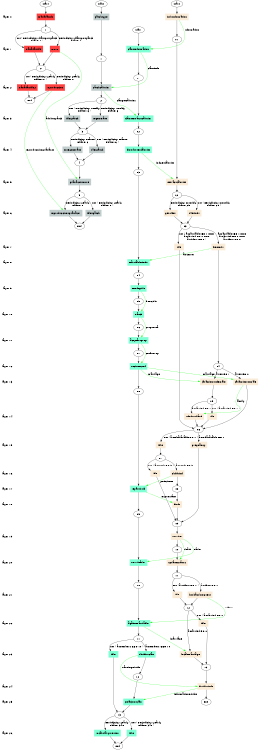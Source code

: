 digraph state_graph {
	rankdir=TB;
	size="8,5;"
	layer_0 [shape=plaintext, label="layer 0"];
	layer_1 [shape=plaintext, label="layer 1"];
	layer_0 -> layer_1 [style=invis];
	layer_2 [shape=plaintext, label="layer 2"];
	layer_1 -> layer_2 [style=invis];
	layer_3 [shape=plaintext, label="layer 3"];
	layer_2 -> layer_3 [style=invis];
	layer_4 [shape=plaintext, label="layer 4"];
	layer_3 -> layer_4 [style=invis];
	layer_5 [shape=plaintext, label="layer 5"];
	layer_4 -> layer_5 [style=invis];
	layer_6 [shape=plaintext, label="layer 6"];
	layer_5 -> layer_6 [style=invis];
	layer_7 [shape=plaintext, label="layer 7"];
	layer_6 -> layer_7 [style=invis];
	layer_8 [shape=plaintext, label="layer 8"];
	layer_7 -> layer_8 [style=invis];
	layer_9 [shape=plaintext, label="layer 9"];
	layer_8 -> layer_9 [style=invis];
	layer_10 [shape=plaintext, label="layer 10"];
	layer_9 -> layer_10 [style=invis];
	layer_11 [shape=plaintext, label="layer 11"];
	layer_10 -> layer_11 [style=invis];
	layer_12 [shape=plaintext, label="layer 12"];
	layer_11 -> layer_12 [style=invis];
	layer_13 [shape=plaintext, label="layer 13"];
	layer_12 -> layer_13 [style=invis];
	layer_14 [shape=plaintext, label="layer 14"];
	layer_13 -> layer_14 [style=invis];
	layer_15 [shape=plaintext, label="layer 15"];
	layer_14 -> layer_15 [style=invis];
	layer_16 [shape=plaintext, label="layer 16"];
	layer_15 -> layer_16 [style=invis];
	layer_17 [shape=plaintext, label="layer 17"];
	layer_16 -> layer_17 [style=invis];
	layer_18 [shape=plaintext, label="layer 18"];
	layer_17 -> layer_18 [style=invis];
	layer_19 [shape=plaintext, label="layer 19"];
	layer_18 -> layer_19 [style=invis];
	layer_20 [shape=plaintext, label="layer 20"];
	layer_19 -> layer_20 [style=invis];
	layer_21 [shape=plaintext, label="layer 21"];
	layer_20 -> layer_21 [style=invis];
	layer_22 [shape=plaintext, label="layer 22"];
	layer_21 -> layer_22 [style=invis];
	layer_23 [shape=plaintext, label="layer 23"];
	layer_22 -> layer_23 [style=invis];
	layer_24 [shape=plaintext, label="layer 24"];
	layer_23 -> layer_24 [style=invis];
	layer_25 [shape=plaintext, label="layer 25"];
	layer_24 -> layer_25 [style=invis];
	layer_26 [shape=plaintext, label="layer 26"];
	layer_25 -> layer_26 [style=invis];
	
	/* States */
	indv_end [label = "end"]
	indv_13 [label = "13"]
	indv_12 [label = "12"]
	indv_11 [label = "11"]
	indv_10 [label = "10"]
	indv_08 [label = "08"]
	indv_07 [label = "07"]
	indv_09 [label = "09"]
	indv_05 [label = "05"]
	indv_06 [label = "06"]
	indv_04 [label = "04"]
	indv_03 [label = "03"]
	indv_02 [label = "02"]
	indv_01 [label = "01"]
	indv_start [label = "start"]
	clan_end [label = "end"]
	clan_13 [label = "13"]
	clan_12 [label = "12"]
	clan_11 [label = "11"]
	clan_10 [label = "10"]
	clan_09 [label = "09"]
	clan_08 [label = "08"]
	clan_07 [label = "07"]
	clan_06 [label = "06"]
	clan_05 [label = "05"]
	clan_04 [label = "04"]
	clan_03 [label = "03"]
	clan_02 [label = "02"]
	clan_01 [label = "01"]
	clan_start [label = "start"]
	patch_end [label = "end"]
	patch_5 [label = "5"]
	patch_4 [label = "4"]
	patch_3 [label = "3"]
	patch_2 [label = "2"]
	patch_1 [label = "1"]
	patch_start [label = "start"]
	manada_guanacos_end [label = "end"]
	manada_guanacos_2 [label = "2"]
	manada_guanacos_1 [label = "1"]
	manada_guanacos_start [label = "start"]
	indv_indvInformation_start_01 [label = "indvInformation", shape = box,style=filled,color=antiquewhite];
	indv_extractcalories_01_02 [label = "extractcalories", shape = box,style=filled,color=antiquewhite];
	indv_getolder_02_03 [label = "getolder", shape = box,style=filled,color=antiquewhite];
	indv_idle_indv_02_03 [label = "idle_indv", shape = box,style=filled,color=antiquewhite];
	indv_freeIndv_03_04 [label = "freeIndv", shape = box,style=filled,color=antiquewhite];
	indv_idle_03_06 [label = "idle", shape = box,style=filled,color=antiquewhite];
	indv_casamiento_female_04_05 [label = "casamiento_female", shape = box,style=filled,color=antiquewhite];
	indv_casamiento_male_04_06 [label = "casamiento_male", shape = box,style=filled,color=antiquewhite];
	indv_info_husband_05_06 [label = "info_husband", shape = box,style=filled,color=antiquewhite];
	indv_idle_05_06 [label = "idle", shape = box,style=filled,color=antiquewhite];
	indv_pregnancy_06_09 [label = "pregnancy", shape = box,style=filled,color=antiquewhite];
	indv_idle_06_07 [label = "idle", shape = box,style=filled,color=antiquewhite];
	indv_child_inf_07_08 [label = "child_inf", shape = box,style=filled,color=antiquewhite];
	indv_idle_07_09 [label = "idle", shape = box,style=filled,color=antiquewhite];
	indv_birth_08_09 [label = "birth", shape = box,style=filled,color=antiquewhite];
	indv_survive_09_10 [label = "survive", shape = box,style=filled,color=antiquewhite];
	indv_update_status_10_11 [label = "update_status", shape = box,style=filled,color=antiquewhite];
	indv_husband_request_11_12 [label = "husband_request", shape = box,style=filled,color=antiquewhite];
	indv_idle_11_12 [label = "idle", shape = box,style=filled,color=antiquewhite];
	indv_local_marriage_12_13 [label = "local_marriage", shape = box,style=filled,color=antiquewhite];
	indv_idle_12_13 [label = "idle", shape = box,style=filled,color=antiquewhite];
	indv_dividir_info_13_end [label = "dividir_info", shape = box,style=filled,color=antiquewhite];
	clan_clan_Information_start_01 [label = "clan_Information", shape = box,style=filled,color=aquamarine];
	clan_clan_extract_calories_01_02 [label = "clan_extract_calories", shape = box,style=filled,color=aquamarine];
	clan_distribute_calories_02_03 [label = "distribute_calories", shape = box,style=filled,color=aquamarine];
	clan_marriable_indv_03_04 [label = "marriable_indv", shape = box,style=filled,color=aquamarine];
	clan_send_girls_04_05 [label = "send_girls", shape = box,style=filled,color=aquamarine];
	clan_match_05_06 [label = "match", shape = box,style=filled,color=aquamarine];
	clan_aceptar_prop_06_07 [label = "aceptar_prop", shape = box,style=filled,color=aquamarine];
	clan_recive_conf_07_08 [label = "recive_conf", shape = box,style=filled,color=aquamarine];
	clan_repartir_id_08_09 [label = "repartir_id", shape = box,style=filled,color=aquamarine];
	clan_new_leader_09_10 [label = "new_leader", shape = box,style=filled,color=aquamarine];
	clan_again_marriable_10_11 [label = "again_marriable", shape = box,style=filled,color=aquamarine];
	clan_dividir_clan_11_12 [label = "dividir_clan", shape = box,style=filled,color=aquamarine];
	clan_idle_11_13 [label = "idle", shape = box,style=filled,color=aquamarine];
	clan_creacion_clan_12_13 [label = "creacion_clan", shape = box,style=filled,color=aquamarine];
	clan_vocabulary_review_13_end [label = "vocabulary_review", shape = box,style=filled,color=aquamarine];
	clan_idle_13_end [label = "idle", shape = box,style=filled,color=aquamarine];
	patch_patchtype_start_1 [label = "patchtype", shape = box,style=filled,color=azure3];
	patch_patchcalories_1_2 [label = "patchcalories", shape = box,style=filled,color=azure3];
	patch_regenerate_2_3 [label = "regenerate", shape = box,style=filled,color=azure3];
	patch_idle_patch_2_3 [label = "idle_patch", shape = box,style=filled,color=azure3];
	patch_snregenerate_3_4 [label = "snregenerate", shape = box,style=filled,color=azure3];
	patch_idle_patch_3_4 [label = "idle_patch", shape = box,style=filled,color=azure3];
	patch_guanacos_move_4_5 [label = "guanacos_move", shape = box,style=filled,color=azure3];
	patch_reproduccion_guanacos_5_end [label = "reproduccion_guanacos", shape = box,style=filled,color=azure3];
	patch_idle_patch_5_end [label = "idle_patch", shape = box,style=filled,color=azure3];
	manada_guanacos_manadaInfo_start_1 [label = "manadaInfo", shape = box,style=filled,color=brown1];
	manada_guanacos_manada_idle_1_2 [label = "manada_idle", shape = box,style=filled,color=brown1];
	manada_guanacos_move_1_2 [label = "move", shape = box,style=filled,color=brown1];
	manada_guanacos_reproduccion_2_end [label = "reproduccion", shape = box,style=filled,color=brown1];
	manada_guanacos_manada_idle2_2_end [label = "manada_idle2", shape = box,style=filled,color=brown1];
	
	/* Transitions */
	indv_start -> indv_indvInformation_start_01;
	indv_indvInformation_start_01 -> indv_01;
	indv_01 -> indv_extractcalories_01_02;
	indv_extractcalories_01_02 -> indv_02;
	indv_02 -> indv_getolder_02_03 [ label = "Periodicity: monthly\nPhase: 29"];
	indv_getolder_02_03 -> indv_03;
	indv_02 -> indv_idle_indv_02_03 [ label = "not ( Periodicity: monthly\nPhase: 29 )"];
	indv_idle_indv_02_03 -> indv_03;
	indv_03 -> indv_freeIndv_03_04 [ label = "a.marriable EQ 1 AND\na.married EQ 0 AND\na.widow EQ 0"];
	indv_freeIndv_03_04 -> indv_04;
	indv_03 -> indv_idle_03_06 [ label = "not ( a.marriable EQ 1 AND\na.married EQ 0 AND\na.widow EQ 0 )"];
	indv_idle_03_06 -> indv_06;
	indv_04 -> indv_casamiento_female_04_05 [ label = "a.sex EQ 1"];
	indv_casamiento_female_04_05 -> indv_05;
	indv_04 -> indv_casamiento_male_04_06 [ label = "a.sex EQ 0"];
	indv_casamiento_male_04_06 -> indv_06;
	indv_05 -> indv_info_husband_05_06 [ label = "a.married EQ 1"];
	indv_info_husband_05_06 -> indv_06;
	indv_05 -> indv_idle_05_06 [ label = "not ( a.married EQ 1 )"];
	indv_idle_05_06 -> indv_06;
	indv_06 -> indv_pregnancy_06_09 [ label = "a.embarazable EQ 1"];
	indv_pregnancy_06_09 -> indv_09;
	indv_06 -> indv_idle_06_07 [ label = "not ( a.embarazable EQ 1 )"];
	indv_idle_06_07 -> indv_07;
	indv_07 -> indv_child_inf_07_08 [ label = "a.month EQ 9"];
	indv_child_inf_07_08 -> indv_08;
	indv_07 -> indv_idle_07_09 [ label = "not ( a.month EQ 9 )"];
	indv_idle_07_09 -> indv_09;
	indv_08 -> indv_birth_08_09;
	indv_birth_08_09 -> indv_09;
	indv_09 -> indv_survive_09_10;
	indv_survive_09_10 -> indv_10;
	indv_10 -> indv_update_status_10_11;
	indv_update_status_10_11 -> indv_11;
	indv_11 -> indv_husband_request_11_12 [ label = "a.widow EQ 1"];
	indv_husband_request_11_12 -> indv_12;
	indv_11 -> indv_idle_11_12 [ label = "not ( a.widow EQ 1 )"];
	indv_idle_11_12 -> indv_12;
	indv_12 -> indv_local_marriage_12_13 [ label = "a.married EQ 0"];
	indv_local_marriage_12_13 -> indv_13;
	indv_12 -> indv_idle_12_13 [ label = "not ( a.married EQ 0 )"];
	indv_idle_12_13 -> indv_13;
	indv_13 -> indv_dividir_info_13_end;
	indv_dividir_info_13_end -> indv_end;
	clan_start -> clan_clan_Information_start_01;
	clan_clan_Information_start_01 -> clan_01;
	clan_01 -> clan_clan_extract_calories_01_02;
	clan_clan_extract_calories_01_02 -> clan_02;
	clan_02 -> clan_distribute_calories_02_03;
	clan_distribute_calories_02_03 -> clan_03;
	clan_03 -> clan_marriable_indv_03_04;
	clan_marriable_indv_03_04 -> clan_04;
	clan_04 -> clan_send_girls_04_05;
	clan_send_girls_04_05 -> clan_05;
	clan_05 -> clan_match_05_06;
	clan_match_05_06 -> clan_06;
	clan_06 -> clan_aceptar_prop_06_07;
	clan_aceptar_prop_06_07 -> clan_07;
	clan_07 -> clan_recive_conf_07_08;
	clan_recive_conf_07_08 -> clan_08;
	clan_08 -> clan_repartir_id_08_09;
	clan_repartir_id_08_09 -> clan_09;
	clan_09 -> clan_new_leader_09_10;
	clan_new_leader_09_10 -> clan_10;
	clan_10 -> clan_again_marriable_10_11;
	clan_again_marriable_10_11 -> clan_11;
	clan_11 -> clan_dividir_clan_11_12 [ label = "a.members GEQ 10"];
	clan_dividir_clan_11_12 -> clan_12;
	clan_11 -> clan_idle_11_13 [ label = "not ( a.members GEQ 10 )"];
	clan_idle_11_13 -> clan_13;
	clan_12 -> clan_creacion_clan_12_13;
	clan_creacion_clan_12_13 -> clan_13;
	clan_13 -> clan_vocabulary_review_13_end [ label = "Periodicity: yearly\nPhase: 348"];
	clan_vocabulary_review_13_end -> clan_end;
	clan_13 -> clan_idle_13_end [ label = "not ( Periodicity: yearly\nPhase: 348 )"];
	clan_idle_13_end -> clan_end;
	patch_start -> patch_patchtype_start_1;
	patch_patchtype_start_1 -> patch_1;
	patch_1 -> patch_patchcalories_1_2;
	patch_patchcalories_1_2 -> patch_2;
	patch_2 -> patch_regenerate_2_3 [ label = "Periodicity: weekly\nPhase: 6"];
	patch_regenerate_2_3 -> patch_3;
	patch_2 -> patch_idle_patch_2_3 [ label = "not ( Periodicity: weekly\nPhase: 6 )"];
	patch_idle_patch_2_3 -> patch_3;
	patch_3 -> patch_snregenerate_3_4 [ label = "Periodicity: season\nPhase: 6"];
	patch_snregenerate_3_4 -> patch_4;
	patch_3 -> patch_idle_patch_3_4 [ label = "not ( Periodicity: season\nPhase: 6 )"];
	patch_idle_patch_3_4 -> patch_4;
	patch_4 -> patch_guanacos_move_4_5;
	patch_guanacos_move_4_5 -> patch_5;
	patch_5 -> patch_reproduccion_guanacos_5_end [ label = "Periodicity: yearly\nPhase: 0"];
	patch_reproduccion_guanacos_5_end -> patch_end;
	patch_5 -> patch_idle_patch_5_end [ label = "not ( Periodicity: yearly\nPhase: 0 )"];
	patch_idle_patch_5_end -> patch_end;
	manada_guanacos_start -> manada_guanacos_manadaInfo_start_1;
	manada_guanacos_manadaInfo_start_1 -> manada_guanacos_1;
	manada_guanacos_1 -> manada_guanacos_manada_idle_1_2 [ label = "not ( Periodicity: dias_por_patch\nPhase: 0 )"];
	manada_guanacos_manada_idle_1_2 -> manada_guanacos_2;
	manada_guanacos_1 -> manada_guanacos_move_1_2 [ label = "Periodicity: dias_por_patch\nPhase: 0"];
	manada_guanacos_move_1_2 -> manada_guanacos_2;
	manada_guanacos_2 -> manada_guanacos_reproduccion_2_end [ label = "Periodicity: yearly\nPhase: 0"];
	manada_guanacos_reproduccion_2_end -> manada_guanacos_end;
	manada_guanacos_2 -> manada_guanacos_manada_idle2_2_end [ label = "not ( Periodicity: yearly\nPhase: 0 )"];
	manada_guanacos_manada_idle2_2_end -> manada_guanacos_end;
	
	/* Communications */
	manada_guanacos_reproduccion_2_end -> patch_reproduccion_guanacos_5_end [ label = "reproduccionguanacos" color="#00ff00" constraint=false];
	manada_guanacos_move_1_2 -> patch_guanacos_move_4_5 [ label = "adultospatch" color="#00ff00" constraint=false];
	clan_clan_Information_start_01 -> patch_patchcalories_1_2 [ label = "clan_info" color="#00ff00" constraint=false];
	indv_dividir_info_13_end -> clan_creacion_clan_12_13 [ label = "informationDivide" color="#00ff00" constraint=false];
	indv_husband_request_11_12 -> clan_again_marriable_10_11 [ label = "widow" color="#00ff00" constraint=false];
	indv_survive_09_10 -> clan_new_leader_09_10 [ label = "leader" color="#00ff00" constraint=false];
	indv_child_inf_07_08 -> clan_repartir_id_08_09 [ label = "peticionID" color="#00ff00" constraint=false];
	clan_aceptar_prop_06_07 -> clan_recive_conf_07_08 [ label = "confirProp" color="#00ff00" constraint=false];
	clan_match_05_06 -> clan_aceptar_prop_06_07 [ label = "propuesta" color="#00ff00" constraint=false];
	clan_send_girls_04_05 -> clan_match_05_06 [ label = "freeGirls" color="#00ff00" constraint=false];
	indv_freeIndv_03_04 -> clan_marriable_indv_03_04 [ label = "ancestor" color="#00ff00" constraint=false];
	patch_patchcalories_1_2 -> clan_clan_extract_calories_01_02 [ label = "clangetcalories" color="#00ff00" constraint=false];
	indv_indvInformation_start_01 -> clan_clan_Information_start_01 [ label = "information" color="#00ff00" constraint=false];
	clan_dividir_clan_11_12 -> indv_dividir_info_13_end [ label = "warningDivide" color="#00ff00" constraint=false];
	clan_again_marriable_10_11 -> indv_local_marriage_12_13 [ label = "lmarriage" color="#00ff00" constraint=false];
	indv_survive_09_10 -> indv_update_status_10_11 [ label = "death" color="#00ff00" constraint=false];
	clan_repartir_id_08_09 -> indv_birth_08_09 [ label = "respuestaID" color="#00ff00" constraint=false];
	indv_casamiento_male_04_06 -> indv_info_husband_05_06 [ label = "family" color="#00ff00" constraint=false];
	clan_recive_conf_07_08 -> indv_casamiento_male_04_06 [ label = "marriage" color="#00ff00" constraint=false];
	clan_recive_conf_07_08 -> indv_casamiento_female_04_05 [ label = "marriage" color="#00ff00" constraint=false];
	clan_distribute_calories_02_03 -> indv_extractcalories_01_02 [ label = "indgetcalories" color="#00ff00" constraint=false];
	{ rank=same; layer_0;  indv_indvInformation_start_01;  patch_patchtype_start_1;  manada_guanacos_manadaInfo_start_1; }
	{ rank=same; layer_1;  clan_clan_Information_start_01;  manada_guanacos_manada_idle_1_2;  manada_guanacos_move_1_2; }
	{ rank=same; layer_2;  patch_patchcalories_1_2;  manada_guanacos_reproduccion_2_end;  manada_guanacos_manada_idle2_2_end; }
	{ rank=same; layer_3;  clan_clan_extract_calories_01_02;  patch_regenerate_2_3;  patch_idle_patch_2_3; }
	{ rank=same; layer_4;  clan_distribute_calories_02_03;  patch_snregenerate_3_4;  patch_idle_patch_3_4; }
	{ rank=same; layer_5;  indv_extractcalories_01_02;  patch_guanacos_move_4_5; }
	{ rank=same; layer_6;  indv_getolder_02_03;  indv_idle_indv_02_03;  patch_reproduccion_guanacos_5_end;  patch_idle_patch_5_end; }
	{ rank=same; layer_7;  indv_freeIndv_03_04;  indv_idle_03_06; }
	{ rank=same; layer_8;  clan_marriable_indv_03_04; }
	{ rank=same; layer_9;  clan_send_girls_04_05; }
	{ rank=same; layer_10;  clan_match_05_06; }
	{ rank=same; layer_11;  clan_aceptar_prop_06_07; }
	{ rank=same; layer_12;  clan_recive_conf_07_08; }
	{ rank=same; layer_13;  indv_casamiento_female_04_05;  indv_casamiento_male_04_06; }
	{ rank=same; layer_14;  indv_info_husband_05_06;  indv_idle_05_06; }
	{ rank=same; layer_15;  indv_pregnancy_06_09;  indv_idle_06_07; }
	{ rank=same; layer_16;  indv_child_inf_07_08;  indv_idle_07_09; }
	{ rank=same; layer_17;  clan_repartir_id_08_09; }
	{ rank=same; layer_18;  indv_birth_08_09; }
	{ rank=same; layer_19;  indv_survive_09_10; }
	{ rank=same; layer_20;  indv_update_status_10_11;  clan_new_leader_09_10; }
	{ rank=same; layer_21;  indv_husband_request_11_12;  indv_idle_11_12; }
	{ rank=same; layer_22;  indv_idle_12_13;  clan_again_marriable_10_11; }
	{ rank=same; layer_23;  indv_local_marriage_12_13;  clan_dividir_clan_11_12;  clan_idle_11_13; }
	{ rank=same; layer_24;  indv_dividir_info_13_end; }
	{ rank=same; layer_25;  clan_creacion_clan_12_13; }
	{ rank=same; layer_26;  clan_vocabulary_review_13_end;  clan_idle_13_end; }
}